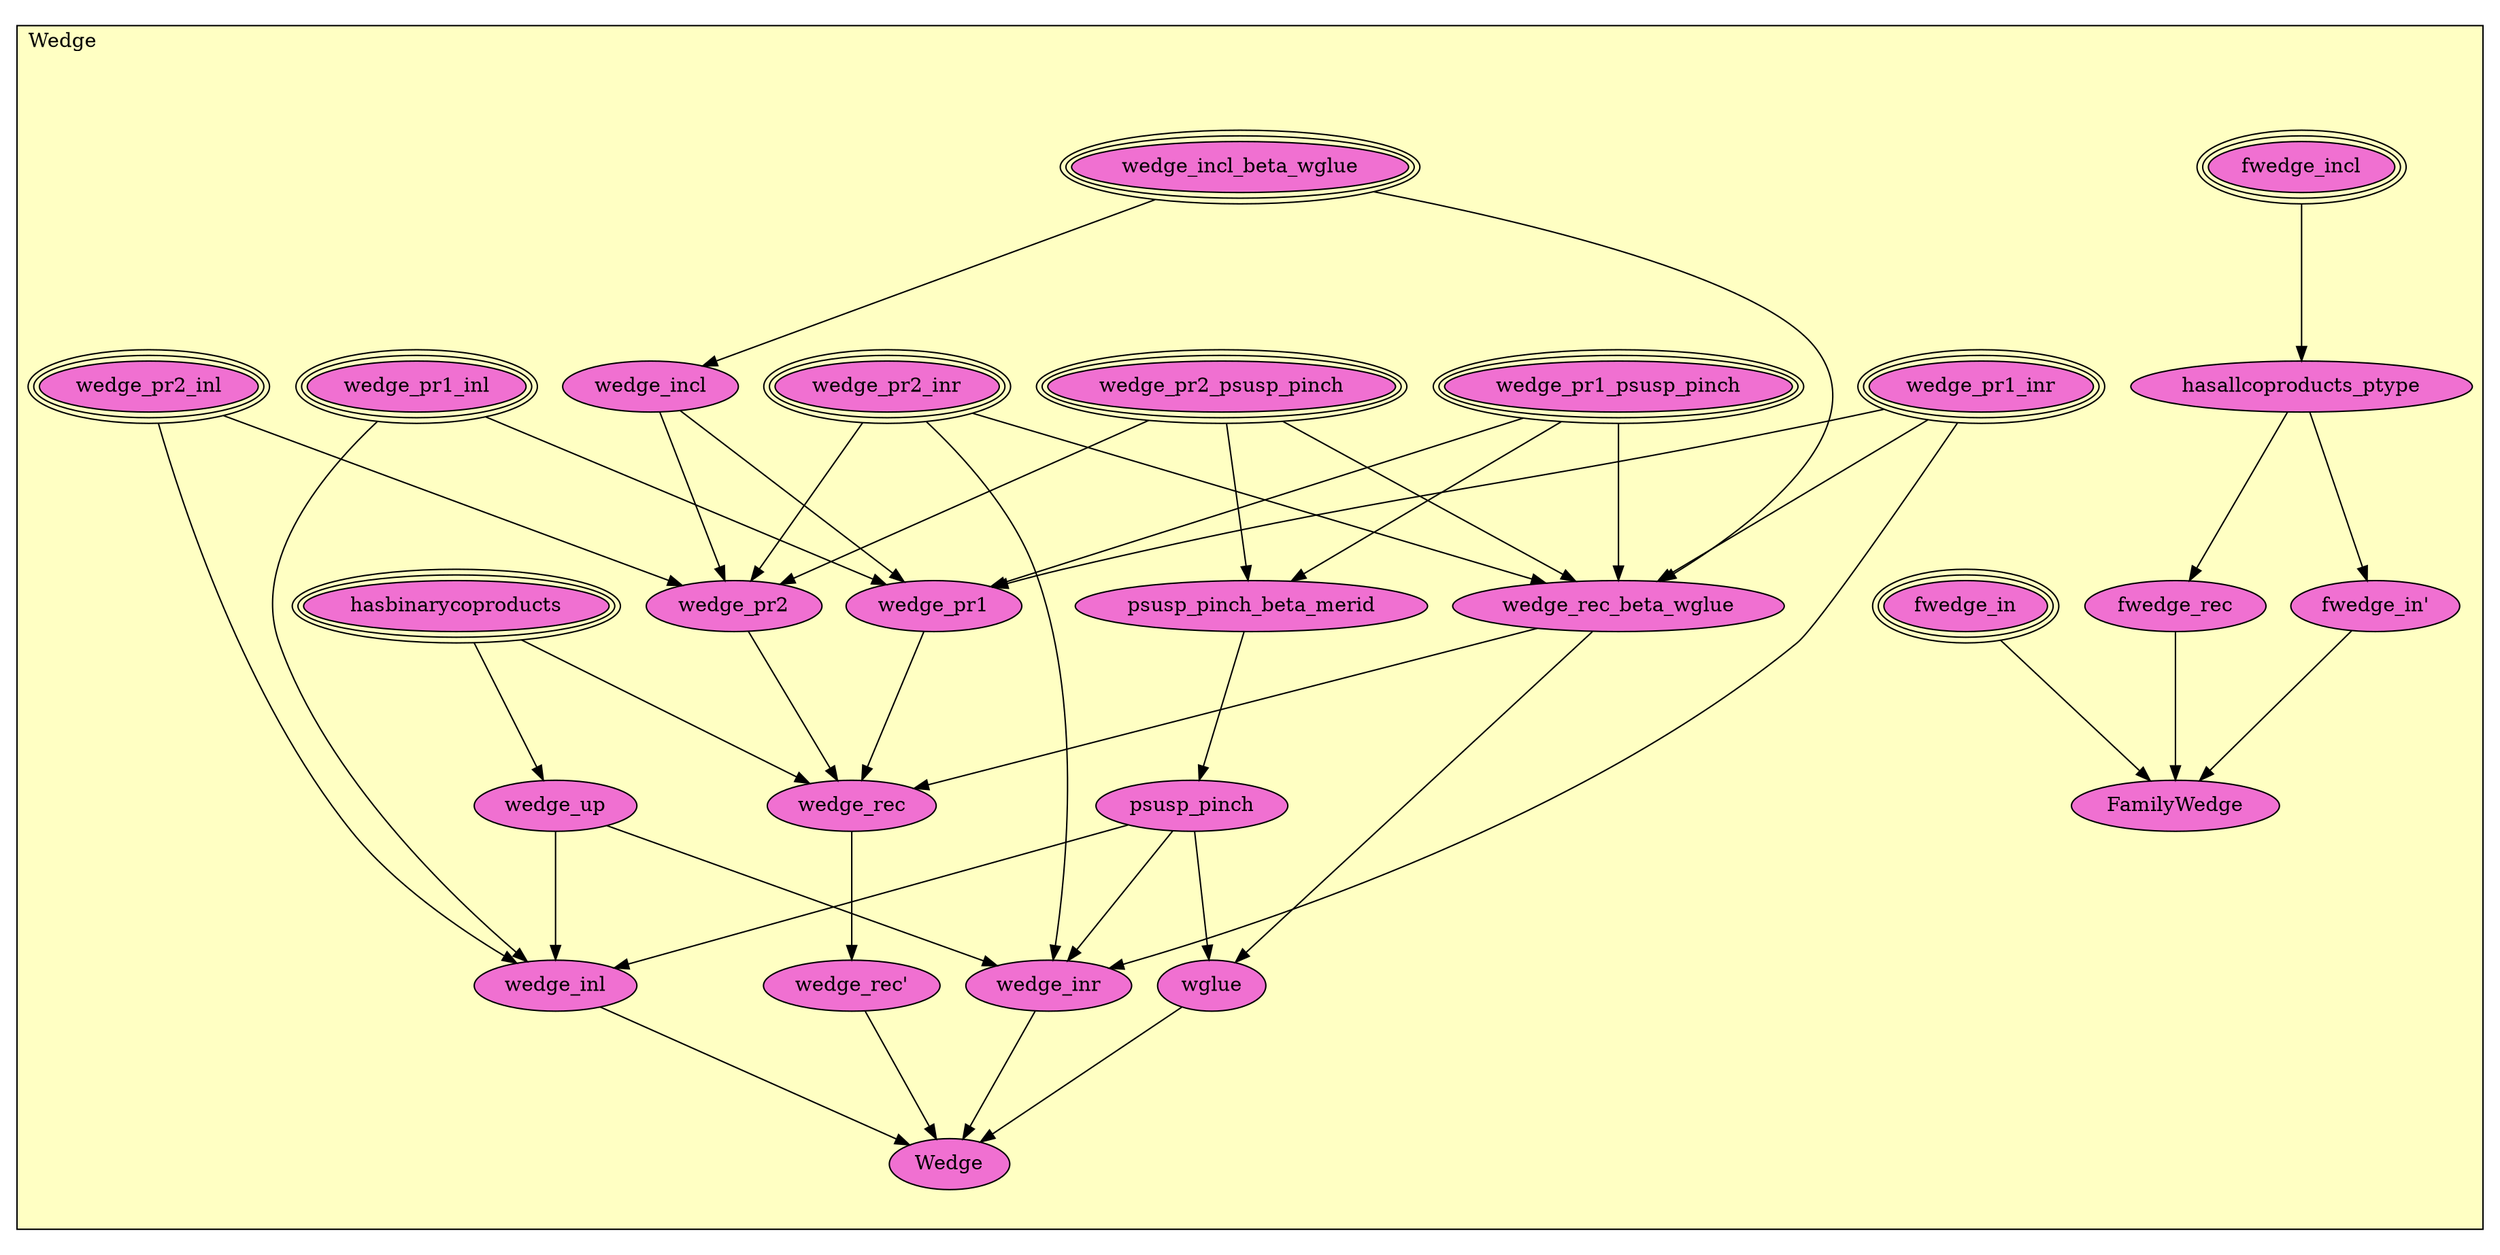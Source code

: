 digraph HoTT_Homotopy_Wedge {
  graph [ratio=0.5]
  node [style=filled]
Wedge_wedge_pr2_psusp_pinch [label="wedge_pr2_psusp_pinch", URL=<Wedge.html#wedge_pr2_psusp_pinch>, peripheries=3, fillcolor="#F070D1"] ;
Wedge_wedge_pr1_psusp_pinch [label="wedge_pr1_psusp_pinch", URL=<Wedge.html#wedge_pr1_psusp_pinch>, peripheries=3, fillcolor="#F070D1"] ;
Wedge_psusp_pinch_beta_merid [label="psusp_pinch_beta_merid", URL=<Wedge.html#psusp_pinch_beta_merid>, fillcolor="#F070D1"] ;
Wedge_psusp_pinch [label="psusp_pinch", URL=<Wedge.html#psusp_pinch>, fillcolor="#F070D1"] ;
Wedge_fwedge_incl [label="fwedge_incl", URL=<Wedge.html#fwedge_incl>, peripheries=3, fillcolor="#F070D1"] ;
Wedge_hasallcoproducts_ptype [label="hasallcoproducts_ptype", URL=<Wedge.html#hasallcoproducts_ptype>, fillcolor="#F070D1"] ;
Wedge_fwedge_rec [label="fwedge_rec", URL=<Wedge.html#fwedge_rec>, fillcolor="#F070D1"] ;
Wedge_fwedge_in [label="fwedge_in", URL=<Wedge.html#fwedge_in>, peripheries=3, fillcolor="#F070D1"] ;
Wedge_fwedge_in_ [label="fwedge_in'", URL=<Wedge.html#fwedge_in'>, fillcolor="#F070D1"] ;
Wedge_FamilyWedge [label="FamilyWedge", URL=<Wedge.html#FamilyWedge>, fillcolor="#F070D1"] ;
Wedge_wedge_pr2_inr [label="wedge_pr2_inr", URL=<Wedge.html#wedge_pr2_inr>, peripheries=3, fillcolor="#F070D1"] ;
Wedge_wedge_pr2_inl [label="wedge_pr2_inl", URL=<Wedge.html#wedge_pr2_inl>, peripheries=3, fillcolor="#F070D1"] ;
Wedge_wedge_pr1_inr [label="wedge_pr1_inr", URL=<Wedge.html#wedge_pr1_inr>, peripheries=3, fillcolor="#F070D1"] ;
Wedge_wedge_pr1_inl [label="wedge_pr1_inl", URL=<Wedge.html#wedge_pr1_inl>, peripheries=3, fillcolor="#F070D1"] ;
Wedge_hasbinarycoproducts [label="hasbinarycoproducts", URL=<Wedge.html#hasbinarycoproducts>, peripheries=3, fillcolor="#F070D1"] ;
Wedge_wedge_up [label="wedge_up", URL=<Wedge.html#wedge_up>, fillcolor="#F070D1"] ;
Wedge_wedge_incl_beta_wglue [label="wedge_incl_beta_wglue", URL=<Wedge.html#wedge_incl_beta_wglue>, peripheries=3, fillcolor="#F070D1"] ;
Wedge_wedge_incl [label="wedge_incl", URL=<Wedge.html#wedge_incl>, fillcolor="#F070D1"] ;
Wedge_wedge_pr2 [label="wedge_pr2", URL=<Wedge.html#wedge_pr2>, fillcolor="#F070D1"] ;
Wedge_wedge_pr1 [label="wedge_pr1", URL=<Wedge.html#wedge_pr1>, fillcolor="#F070D1"] ;
Wedge_wedge_rec_beta_wglue [label="wedge_rec_beta_wglue", URL=<Wedge.html#wedge_rec_beta_wglue>, fillcolor="#F070D1"] ;
Wedge_wedge_rec [label="wedge_rec", URL=<Wedge.html#wedge_rec>, fillcolor="#F070D1"] ;
Wedge_wedge_rec_ [label="wedge_rec'", URL=<Wedge.html#wedge_rec'>, fillcolor="#F070D1"] ;
Wedge_wglue [label="wglue", URL=<Wedge.html#wglue>, fillcolor="#F070D1"] ;
Wedge_wedge_inr [label="wedge_inr", URL=<Wedge.html#wedge_inr>, fillcolor="#F070D1"] ;
Wedge_wedge_inl [label="wedge_inl", URL=<Wedge.html#wedge_inl>, fillcolor="#F070D1"] ;
Wedge_Wedge [label="Wedge", URL=<Wedge.html#Wedge>, fillcolor="#F070D1"] ;
  Wedge_wedge_pr2_psusp_pinch -> Wedge_psusp_pinch_beta_merid [] ;
  Wedge_wedge_pr2_psusp_pinch -> Wedge_wedge_pr2 [] ;
  Wedge_wedge_pr2_psusp_pinch -> Wedge_wedge_rec_beta_wglue [] ;
  Wedge_wedge_pr1_psusp_pinch -> Wedge_psusp_pinch_beta_merid [] ;
  Wedge_wedge_pr1_psusp_pinch -> Wedge_wedge_pr1 [] ;
  Wedge_wedge_pr1_psusp_pinch -> Wedge_wedge_rec_beta_wglue [] ;
  Wedge_psusp_pinch_beta_merid -> Wedge_psusp_pinch [] ;
  Wedge_psusp_pinch -> Wedge_wglue [] ;
  Wedge_psusp_pinch -> Wedge_wedge_inr [] ;
  Wedge_psusp_pinch -> Wedge_wedge_inl [] ;
  Wedge_fwedge_incl -> Wedge_hasallcoproducts_ptype [] ;
  Wedge_hasallcoproducts_ptype -> Wedge_fwedge_rec [] ;
  Wedge_hasallcoproducts_ptype -> Wedge_fwedge_in_ [] ;
  Wedge_fwedge_rec -> Wedge_FamilyWedge [] ;
  Wedge_fwedge_in -> Wedge_FamilyWedge [] ;
  Wedge_fwedge_in_ -> Wedge_FamilyWedge [] ;
  Wedge_wedge_pr2_inr -> Wedge_wedge_pr2 [] ;
  Wedge_wedge_pr2_inr -> Wedge_wedge_rec_beta_wglue [] ;
  Wedge_wedge_pr2_inr -> Wedge_wedge_inr [] ;
  Wedge_wedge_pr2_inl -> Wedge_wedge_pr2 [] ;
  Wedge_wedge_pr2_inl -> Wedge_wedge_inl [] ;
  Wedge_wedge_pr1_inr -> Wedge_wedge_pr1 [] ;
  Wedge_wedge_pr1_inr -> Wedge_wedge_rec_beta_wglue [] ;
  Wedge_wedge_pr1_inr -> Wedge_wedge_inr [] ;
  Wedge_wedge_pr1_inl -> Wedge_wedge_pr1 [] ;
  Wedge_wedge_pr1_inl -> Wedge_wedge_inl [] ;
  Wedge_hasbinarycoproducts -> Wedge_wedge_up [] ;
  Wedge_hasbinarycoproducts -> Wedge_wedge_rec [] ;
  Wedge_wedge_up -> Wedge_wedge_inr [] ;
  Wedge_wedge_up -> Wedge_wedge_inl [] ;
  Wedge_wedge_incl_beta_wglue -> Wedge_wedge_incl [] ;
  Wedge_wedge_incl_beta_wglue -> Wedge_wedge_rec_beta_wglue [] ;
  Wedge_wedge_incl -> Wedge_wedge_pr2 [] ;
  Wedge_wedge_incl -> Wedge_wedge_pr1 [] ;
  Wedge_wedge_pr2 -> Wedge_wedge_rec [] ;
  Wedge_wedge_pr1 -> Wedge_wedge_rec [] ;
  Wedge_wedge_rec_beta_wglue -> Wedge_wedge_rec [] ;
  Wedge_wedge_rec_beta_wglue -> Wedge_wglue [] ;
  Wedge_wedge_rec -> Wedge_wedge_rec_ [] ;
  Wedge_wedge_rec_ -> Wedge_Wedge [] ;
  Wedge_wglue -> Wedge_Wedge [] ;
  Wedge_wedge_inr -> Wedge_Wedge [] ;
  Wedge_wedge_inl -> Wedge_Wedge [] ;
subgraph cluster_Wedge { label="Wedge"; fillcolor="#FFFFC3"; labeljust=l; style=filled 
Wedge_Wedge; Wedge_wedge_inl; Wedge_wedge_inr; Wedge_wglue; Wedge_wedge_rec_; Wedge_wedge_rec; Wedge_wedge_rec_beta_wglue; Wedge_wedge_pr1; Wedge_wedge_pr2; Wedge_wedge_incl; Wedge_wedge_incl_beta_wglue; Wedge_wedge_up; Wedge_hasbinarycoproducts; Wedge_wedge_pr1_inl; Wedge_wedge_pr1_inr; Wedge_wedge_pr2_inl; Wedge_wedge_pr2_inr; Wedge_FamilyWedge; Wedge_fwedge_in_; Wedge_fwedge_in; Wedge_fwedge_rec; Wedge_hasallcoproducts_ptype; Wedge_fwedge_incl; Wedge_psusp_pinch; Wedge_psusp_pinch_beta_merid; Wedge_wedge_pr1_psusp_pinch; Wedge_wedge_pr2_psusp_pinch; };
} /* END */
